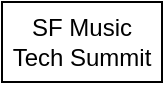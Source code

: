 <mxfile version="20.6.0" type="github">
  <diagram id="XMD6FLEInBbVqXiVXaeL" name="Page-1">
    <mxGraphModel dx="526" dy="340" grid="1" gridSize="10" guides="1" tooltips="1" connect="1" arrows="1" fold="1" page="1" pageScale="1" pageWidth="850" pageHeight="1100" math="0" shadow="0">
      <root>
        <mxCell id="0" />
        <mxCell id="1" parent="0" />
        <mxCell id="NrxB4uvtwLJiLCm4nwCL-1" value="SF Music Tech Summit" style="rounded=0;whiteSpace=wrap;html=1;" vertex="1" parent="1">
          <mxGeometry x="80" y="200" width="80" height="40" as="geometry" />
        </mxCell>
      </root>
    </mxGraphModel>
  </diagram>
</mxfile>
